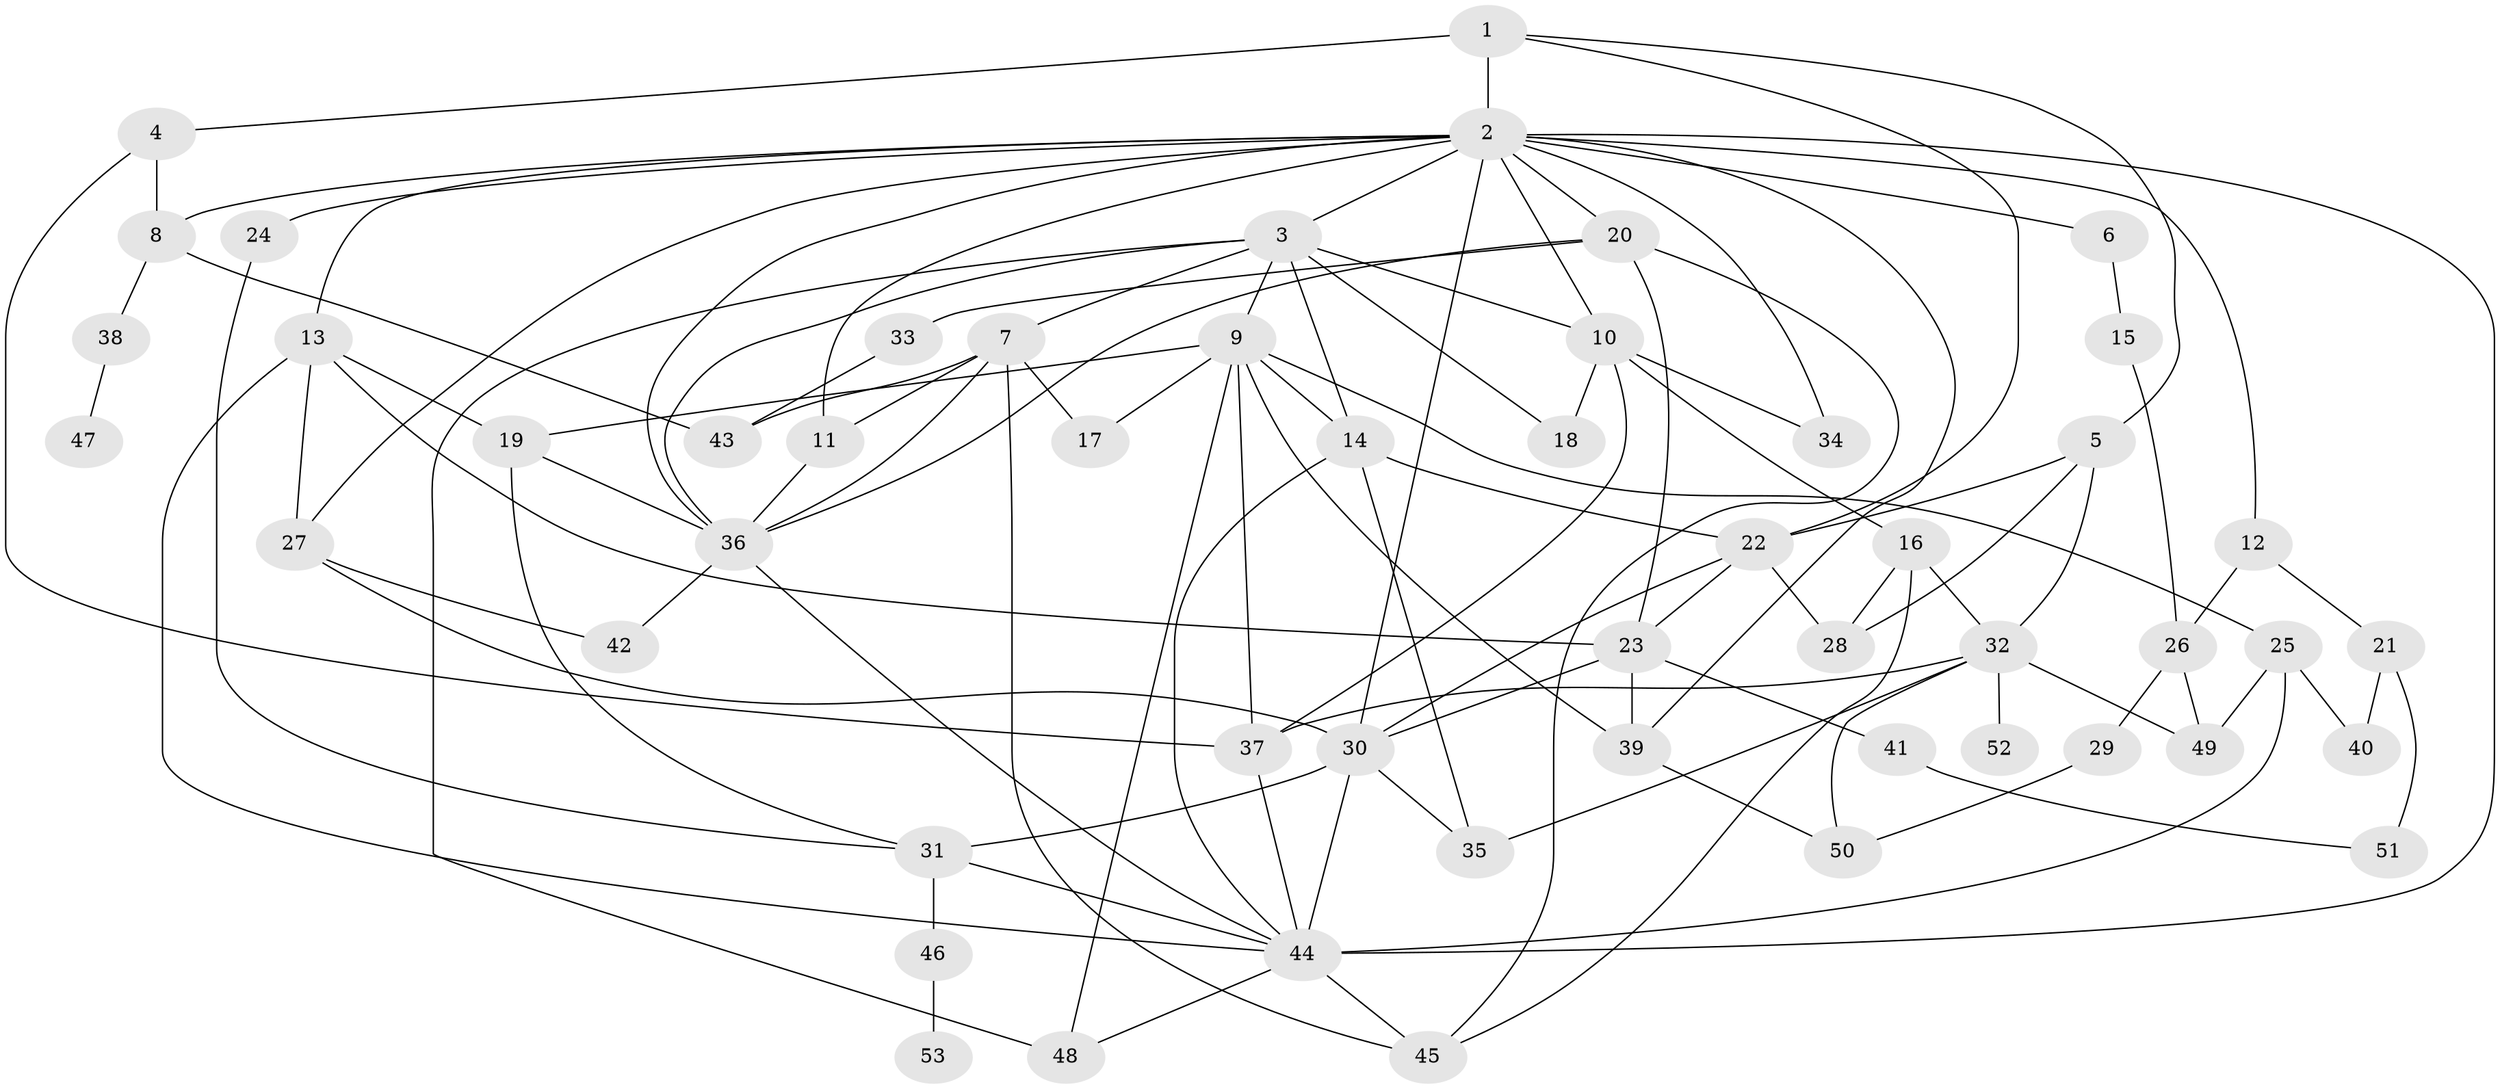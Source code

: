 // original degree distribution, {6: 0.022900763358778626, 9: 0.007633587786259542, 4: 0.19083969465648856, 5: 0.09923664122137404, 3: 0.20610687022900764, 7: 0.030534351145038167, 1: 0.22137404580152673, 2: 0.22137404580152673}
// Generated by graph-tools (version 1.1) at 2025/48/03/04/25 22:48:51]
// undirected, 53 vertices, 107 edges
graph export_dot {
  node [color=gray90,style=filled];
  1;
  2;
  3;
  4;
  5;
  6;
  7;
  8;
  9;
  10;
  11;
  12;
  13;
  14;
  15;
  16;
  17;
  18;
  19;
  20;
  21;
  22;
  23;
  24;
  25;
  26;
  27;
  28;
  29;
  30;
  31;
  32;
  33;
  34;
  35;
  36;
  37;
  38;
  39;
  40;
  41;
  42;
  43;
  44;
  45;
  46;
  47;
  48;
  49;
  50;
  51;
  52;
  53;
  1 -- 2 [weight=2.0];
  1 -- 4 [weight=1.0];
  1 -- 5 [weight=1.0];
  1 -- 22 [weight=1.0];
  2 -- 3 [weight=1.0];
  2 -- 6 [weight=1.0];
  2 -- 8 [weight=1.0];
  2 -- 10 [weight=1.0];
  2 -- 11 [weight=1.0];
  2 -- 12 [weight=1.0];
  2 -- 13 [weight=1.0];
  2 -- 20 [weight=1.0];
  2 -- 24 [weight=1.0];
  2 -- 27 [weight=1.0];
  2 -- 30 [weight=1.0];
  2 -- 34 [weight=1.0];
  2 -- 36 [weight=2.0];
  2 -- 39 [weight=1.0];
  2 -- 44 [weight=1.0];
  3 -- 7 [weight=1.0];
  3 -- 9 [weight=1.0];
  3 -- 10 [weight=1.0];
  3 -- 14 [weight=1.0];
  3 -- 18 [weight=1.0];
  3 -- 36 [weight=1.0];
  3 -- 48 [weight=1.0];
  4 -- 8 [weight=1.0];
  4 -- 37 [weight=1.0];
  5 -- 22 [weight=1.0];
  5 -- 28 [weight=2.0];
  5 -- 32 [weight=1.0];
  6 -- 15 [weight=1.0];
  7 -- 11 [weight=1.0];
  7 -- 17 [weight=2.0];
  7 -- 36 [weight=1.0];
  7 -- 43 [weight=1.0];
  7 -- 45 [weight=1.0];
  8 -- 38 [weight=1.0];
  8 -- 43 [weight=1.0];
  9 -- 14 [weight=1.0];
  9 -- 17 [weight=1.0];
  9 -- 19 [weight=1.0];
  9 -- 25 [weight=1.0];
  9 -- 37 [weight=1.0];
  9 -- 39 [weight=1.0];
  9 -- 48 [weight=1.0];
  10 -- 16 [weight=1.0];
  10 -- 18 [weight=1.0];
  10 -- 34 [weight=1.0];
  10 -- 37 [weight=1.0];
  11 -- 36 [weight=2.0];
  12 -- 21 [weight=1.0];
  12 -- 26 [weight=1.0];
  13 -- 19 [weight=1.0];
  13 -- 23 [weight=2.0];
  13 -- 27 [weight=1.0];
  13 -- 44 [weight=1.0];
  14 -- 22 [weight=1.0];
  14 -- 35 [weight=1.0];
  14 -- 44 [weight=1.0];
  15 -- 26 [weight=1.0];
  16 -- 28 [weight=1.0];
  16 -- 32 [weight=1.0];
  16 -- 45 [weight=1.0];
  19 -- 31 [weight=1.0];
  19 -- 36 [weight=1.0];
  20 -- 23 [weight=1.0];
  20 -- 33 [weight=2.0];
  20 -- 36 [weight=1.0];
  20 -- 45 [weight=1.0];
  21 -- 40 [weight=1.0];
  21 -- 51 [weight=1.0];
  22 -- 23 [weight=1.0];
  22 -- 28 [weight=1.0];
  22 -- 30 [weight=1.0];
  23 -- 30 [weight=1.0];
  23 -- 39 [weight=1.0];
  23 -- 41 [weight=1.0];
  24 -- 31 [weight=1.0];
  25 -- 40 [weight=1.0];
  25 -- 44 [weight=3.0];
  25 -- 49 [weight=1.0];
  26 -- 29 [weight=1.0];
  26 -- 49 [weight=1.0];
  27 -- 30 [weight=1.0];
  27 -- 42 [weight=2.0];
  29 -- 50 [weight=1.0];
  30 -- 31 [weight=2.0];
  30 -- 35 [weight=1.0];
  30 -- 44 [weight=1.0];
  31 -- 44 [weight=1.0];
  31 -- 46 [weight=1.0];
  32 -- 35 [weight=1.0];
  32 -- 37 [weight=1.0];
  32 -- 49 [weight=1.0];
  32 -- 50 [weight=1.0];
  32 -- 52 [weight=2.0];
  33 -- 43 [weight=1.0];
  36 -- 42 [weight=1.0];
  36 -- 44 [weight=1.0];
  37 -- 44 [weight=1.0];
  38 -- 47 [weight=1.0];
  39 -- 50 [weight=1.0];
  41 -- 51 [weight=1.0];
  44 -- 45 [weight=1.0];
  44 -- 48 [weight=1.0];
  46 -- 53 [weight=1.0];
}
